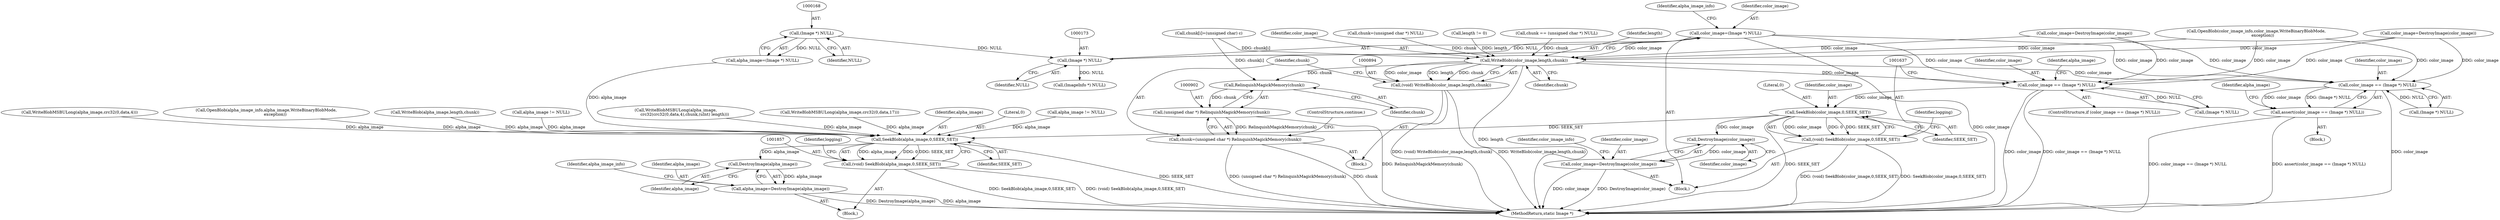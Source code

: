 digraph "0_ImageMagick_3320955045e5a2a22c13a04fa9422bb809e75eda@pointer" {
"1000170" [label="(Call,color_image=(Image *) NULL)"];
"1000172" [label="(Call,(Image *) NULL)"];
"1000167" [label="(Call,(Image *) NULL)"];
"1000895" [label="(Call,WriteBlob(color_image,length,chunk))"];
"1000893" [label="(Call,(void) WriteBlob(color_image,length,chunk))"];
"1000903" [label="(Call,RelinquishMagickMemory(chunk))"];
"1000901" [label="(Call,(unsigned char *) RelinquishMagickMemory(chunk))"];
"1000899" [label="(Call,chunk=(unsigned char *) RelinquishMagickMemory(chunk))"];
"1001606" [label="(Call,color_image == (Image *) NULL)"];
"1001605" [label="(Call,assert(color_image == (Image *) NULL))"];
"1001621" [label="(Call,color_image == (Image *) NULL)"];
"1001638" [label="(Call,SeekBlob(color_image,0,SEEK_SET))"];
"1001636" [label="(Call,(void) SeekBlob(color_image,0,SEEK_SET))"];
"1001689" [label="(Call,DestroyImage(color_image))"];
"1001687" [label="(Call,color_image=DestroyImage(color_image))"];
"1001858" [label="(Call,SeekBlob(alpha_image,0,SEEK_SET))"];
"1001856" [label="(Call,(void) SeekBlob(alpha_image,0,SEEK_SET))"];
"1002016" [label="(Call,DestroyImage(alpha_image))"];
"1002014" [label="(Call,alpha_image=DestroyImage(alpha_image))"];
"1001606" [label="(Call,color_image == (Image *) NULL)"];
"1000165" [label="(Call,alpha_image=(Image *) NULL)"];
"1001629" [label="(Identifier,alpha_image)"];
"1000861" [label="(Call,WriteBlobMSBULong(alpha_image,crc32(0,data,17)))"];
"1001644" [label="(Identifier,logging)"];
"1000730" [label="(Call,color_image=DestroyImage(color_image))"];
"1001622" [label="(Identifier,color_image)"];
"1000171" [label="(Identifier,color_image)"];
"1000176" [label="(Identifier,alpha_image_info)"];
"1000896" [label="(Identifier,color_image)"];
"1000177" [label="(Call,(ImageInfo *) NULL)"];
"1000903" [label="(Call,RelinquishMagickMemory(chunk))"];
"1000893" [label="(Call,(void) WriteBlob(color_image,length,chunk))"];
"1000167" [label="(Call,(Image *) NULL)"];
"1000664" [label="(Call,OpenBlob(color_image_info,color_image,WriteBinaryBlobMode,\n          exception))"];
"1000706" [label="(Call,color_image=DestroyImage(color_image))"];
"1000170" [label="(Call,color_image=(Image *) NULL)"];
"1001692" [label="(Identifier,color_image_info)"];
"1002017" [label="(Identifier,alpha_image)"];
"1002019" [label="(Identifier,alpha_image_info)"];
"1000330" [label="(Call,chunk=(unsigned char *) NULL)"];
"1000169" [label="(Identifier,NULL)"];
"1001823" [label="(Block,)"];
"1000895" [label="(Call,WriteBlob(color_image,length,chunk))"];
"1001690" [label="(Identifier,color_image)"];
"1001859" [label="(Identifier,alpha_image)"];
"1000174" [label="(Identifier,NULL)"];
"1001860" [label="(Literal,0)"];
"1000892" [label="(Block,)"];
"1001861" [label="(Identifier,SEEK_SET)"];
"1002175" [label="(MethodReturn,static Image *)"];
"1000121" [label="(Block,)"];
"1000905" [label="(ControlStructure,continue;)"];
"1001620" [label="(ControlStructure,if (color_image == (Image *) NULL))"];
"1001856" [label="(Call,(void) SeekBlob(alpha_image,0,SEEK_SET))"];
"1002016" [label="(Call,DestroyImage(alpha_image))"];
"1001687" [label="(Call,color_image=DestroyImage(color_image))"];
"1001689" [label="(Call,DestroyImage(color_image))"];
"1001604" [label="(Block,)"];
"1001638" [label="(Call,SeekBlob(color_image,0,SEEK_SET))"];
"1000917" [label="(Call,alpha_image != NULL)"];
"1001864" [label="(Identifier,logging)"];
"1000899" [label="(Call,chunk=(unsigned char *) RelinquishMagickMemory(chunk))"];
"1000889" [label="(Call,length != 0)"];
"1000360" [label="(Call,chunk == (unsigned char *) NULL)"];
"1000900" [label="(Identifier,chunk)"];
"1001605" [label="(Call,assert(color_image == (Image *) NULL))"];
"1001607" [label="(Identifier,color_image)"];
"1001641" [label="(Identifier,SEEK_SET)"];
"1000897" [label="(Identifier,length)"];
"1000898" [label="(Identifier,chunk)"];
"1000390" [label="(Call,chunk[i]=(unsigned char) c)"];
"1001850" [label="(Call,WriteBlobMSBULong(alpha_image,crc32(0,data,4)))"];
"1001623" [label="(Call,(Image *) NULL)"];
"1001639" [label="(Identifier,color_image)"];
"1000757" [label="(Call,OpenBlob(alpha_image_info,alpha_image,WriteBinaryBlobMode,\n              exception))"];
"1001858" [label="(Call,SeekBlob(alpha_image,0,SEEK_SET))"];
"1001621" [label="(Call,color_image == (Image *) NULL)"];
"1001024" [label="(Call,WriteBlob(alpha_image,length,chunk))"];
"1000172" [label="(Call,(Image *) NULL)"];
"1001608" [label="(Call,(Image *) NULL)"];
"1001003" [label="(Call,alpha_image != NULL)"];
"1001636" [label="(Call,(void) SeekBlob(color_image,0,SEEK_SET))"];
"1001688" [label="(Identifier,color_image)"];
"1001613" [label="(Identifier,alpha_image)"];
"1002015" [label="(Identifier,alpha_image)"];
"1000964" [label="(Call,WriteBlobMSBULong(alpha_image,\n              crc32(crc32(0,data,4),chunk,(uInt) length)))"];
"1001640" [label="(Literal,0)"];
"1000904" [label="(Identifier,chunk)"];
"1002014" [label="(Call,alpha_image=DestroyImage(alpha_image))"];
"1000901" [label="(Call,(unsigned char *) RelinquishMagickMemory(chunk))"];
"1000170" -> "1000121"  [label="AST: "];
"1000170" -> "1000172"  [label="CFG: "];
"1000171" -> "1000170"  [label="AST: "];
"1000172" -> "1000170"  [label="AST: "];
"1000176" -> "1000170"  [label="CFG: "];
"1000170" -> "1002175"  [label="DDG: color_image"];
"1000172" -> "1000170"  [label="DDG: NULL"];
"1000170" -> "1000895"  [label="DDG: color_image"];
"1000170" -> "1001606"  [label="DDG: color_image"];
"1000170" -> "1001621"  [label="DDG: color_image"];
"1000172" -> "1000174"  [label="CFG: "];
"1000173" -> "1000172"  [label="AST: "];
"1000174" -> "1000172"  [label="AST: "];
"1000167" -> "1000172"  [label="DDG: NULL"];
"1000172" -> "1000177"  [label="DDG: NULL"];
"1000167" -> "1000165"  [label="AST: "];
"1000167" -> "1000169"  [label="CFG: "];
"1000168" -> "1000167"  [label="AST: "];
"1000169" -> "1000167"  [label="AST: "];
"1000165" -> "1000167"  [label="CFG: "];
"1000167" -> "1000165"  [label="DDG: NULL"];
"1000895" -> "1000893"  [label="AST: "];
"1000895" -> "1000898"  [label="CFG: "];
"1000896" -> "1000895"  [label="AST: "];
"1000897" -> "1000895"  [label="AST: "];
"1000898" -> "1000895"  [label="AST: "];
"1000893" -> "1000895"  [label="CFG: "];
"1000895" -> "1002175"  [label="DDG: length"];
"1000895" -> "1000893"  [label="DDG: color_image"];
"1000895" -> "1000893"  [label="DDG: length"];
"1000895" -> "1000893"  [label="DDG: chunk"];
"1000730" -> "1000895"  [label="DDG: color_image"];
"1000664" -> "1000895"  [label="DDG: color_image"];
"1000706" -> "1000895"  [label="DDG: color_image"];
"1000889" -> "1000895"  [label="DDG: length"];
"1000330" -> "1000895"  [label="DDG: chunk"];
"1000390" -> "1000895"  [label="DDG: chunk[i]"];
"1000360" -> "1000895"  [label="DDG: chunk"];
"1000895" -> "1000903"  [label="DDG: chunk"];
"1000895" -> "1001606"  [label="DDG: color_image"];
"1000895" -> "1001621"  [label="DDG: color_image"];
"1000893" -> "1000892"  [label="AST: "];
"1000894" -> "1000893"  [label="AST: "];
"1000900" -> "1000893"  [label="CFG: "];
"1000893" -> "1002175"  [label="DDG: (void) WriteBlob(color_image,length,chunk)"];
"1000893" -> "1002175"  [label="DDG: WriteBlob(color_image,length,chunk)"];
"1000903" -> "1000901"  [label="AST: "];
"1000903" -> "1000904"  [label="CFG: "];
"1000904" -> "1000903"  [label="AST: "];
"1000901" -> "1000903"  [label="CFG: "];
"1000903" -> "1000901"  [label="DDG: chunk"];
"1000390" -> "1000903"  [label="DDG: chunk[i]"];
"1000901" -> "1000899"  [label="AST: "];
"1000902" -> "1000901"  [label="AST: "];
"1000899" -> "1000901"  [label="CFG: "];
"1000901" -> "1002175"  [label="DDG: RelinquishMagickMemory(chunk)"];
"1000901" -> "1000899"  [label="DDG: RelinquishMagickMemory(chunk)"];
"1000899" -> "1000892"  [label="AST: "];
"1000900" -> "1000899"  [label="AST: "];
"1000905" -> "1000899"  [label="CFG: "];
"1000899" -> "1002175"  [label="DDG: chunk"];
"1000899" -> "1002175"  [label="DDG: (unsigned char *) RelinquishMagickMemory(chunk)"];
"1001606" -> "1001605"  [label="AST: "];
"1001606" -> "1001608"  [label="CFG: "];
"1001607" -> "1001606"  [label="AST: "];
"1001608" -> "1001606"  [label="AST: "];
"1001605" -> "1001606"  [label="CFG: "];
"1001606" -> "1002175"  [label="DDG: color_image"];
"1001606" -> "1001605"  [label="DDG: color_image"];
"1001606" -> "1001605"  [label="DDG: (Image *) NULL"];
"1000730" -> "1001606"  [label="DDG: color_image"];
"1000664" -> "1001606"  [label="DDG: color_image"];
"1000706" -> "1001606"  [label="DDG: color_image"];
"1001608" -> "1001606"  [label="DDG: NULL"];
"1001605" -> "1001604"  [label="AST: "];
"1001613" -> "1001605"  [label="CFG: "];
"1001605" -> "1002175"  [label="DDG: assert(color_image == (Image *) NULL)"];
"1001605" -> "1002175"  [label="DDG: color_image == (Image *) NULL"];
"1001621" -> "1001620"  [label="AST: "];
"1001621" -> "1001623"  [label="CFG: "];
"1001622" -> "1001621"  [label="AST: "];
"1001623" -> "1001621"  [label="AST: "];
"1001629" -> "1001621"  [label="CFG: "];
"1001637" -> "1001621"  [label="CFG: "];
"1001621" -> "1002175"  [label="DDG: color_image == (Image *) NULL"];
"1001621" -> "1002175"  [label="DDG: color_image"];
"1000730" -> "1001621"  [label="DDG: color_image"];
"1000664" -> "1001621"  [label="DDG: color_image"];
"1000706" -> "1001621"  [label="DDG: color_image"];
"1001623" -> "1001621"  [label="DDG: NULL"];
"1001621" -> "1001638"  [label="DDG: color_image"];
"1001638" -> "1001636"  [label="AST: "];
"1001638" -> "1001641"  [label="CFG: "];
"1001639" -> "1001638"  [label="AST: "];
"1001640" -> "1001638"  [label="AST: "];
"1001641" -> "1001638"  [label="AST: "];
"1001636" -> "1001638"  [label="CFG: "];
"1001638" -> "1002175"  [label="DDG: SEEK_SET"];
"1001638" -> "1001636"  [label="DDG: color_image"];
"1001638" -> "1001636"  [label="DDG: 0"];
"1001638" -> "1001636"  [label="DDG: SEEK_SET"];
"1001638" -> "1001689"  [label="DDG: color_image"];
"1001638" -> "1001858"  [label="DDG: SEEK_SET"];
"1001636" -> "1000121"  [label="AST: "];
"1001637" -> "1001636"  [label="AST: "];
"1001644" -> "1001636"  [label="CFG: "];
"1001636" -> "1002175"  [label="DDG: (void) SeekBlob(color_image,0,SEEK_SET)"];
"1001636" -> "1002175"  [label="DDG: SeekBlob(color_image,0,SEEK_SET)"];
"1001689" -> "1001687"  [label="AST: "];
"1001689" -> "1001690"  [label="CFG: "];
"1001690" -> "1001689"  [label="AST: "];
"1001687" -> "1001689"  [label="CFG: "];
"1001689" -> "1001687"  [label="DDG: color_image"];
"1001687" -> "1000121"  [label="AST: "];
"1001688" -> "1001687"  [label="AST: "];
"1001692" -> "1001687"  [label="CFG: "];
"1001687" -> "1002175"  [label="DDG: color_image"];
"1001687" -> "1002175"  [label="DDG: DestroyImage(color_image)"];
"1001858" -> "1001856"  [label="AST: "];
"1001858" -> "1001861"  [label="CFG: "];
"1001859" -> "1001858"  [label="AST: "];
"1001860" -> "1001858"  [label="AST: "];
"1001861" -> "1001858"  [label="AST: "];
"1001856" -> "1001858"  [label="CFG: "];
"1001858" -> "1002175"  [label="DDG: SEEK_SET"];
"1001858" -> "1001856"  [label="DDG: alpha_image"];
"1001858" -> "1001856"  [label="DDG: 0"];
"1001858" -> "1001856"  [label="DDG: SEEK_SET"];
"1000917" -> "1001858"  [label="DDG: alpha_image"];
"1000964" -> "1001858"  [label="DDG: alpha_image"];
"1001003" -> "1001858"  [label="DDG: alpha_image"];
"1000165" -> "1001858"  [label="DDG: alpha_image"];
"1000757" -> "1001858"  [label="DDG: alpha_image"];
"1001850" -> "1001858"  [label="DDG: alpha_image"];
"1000861" -> "1001858"  [label="DDG: alpha_image"];
"1001024" -> "1001858"  [label="DDG: alpha_image"];
"1001858" -> "1002016"  [label="DDG: alpha_image"];
"1001856" -> "1001823"  [label="AST: "];
"1001857" -> "1001856"  [label="AST: "];
"1001864" -> "1001856"  [label="CFG: "];
"1001856" -> "1002175"  [label="DDG: SeekBlob(alpha_image,0,SEEK_SET)"];
"1001856" -> "1002175"  [label="DDG: (void) SeekBlob(alpha_image,0,SEEK_SET)"];
"1002016" -> "1002014"  [label="AST: "];
"1002016" -> "1002017"  [label="CFG: "];
"1002017" -> "1002016"  [label="AST: "];
"1002014" -> "1002016"  [label="CFG: "];
"1002016" -> "1002014"  [label="DDG: alpha_image"];
"1002014" -> "1001823"  [label="AST: "];
"1002015" -> "1002014"  [label="AST: "];
"1002019" -> "1002014"  [label="CFG: "];
"1002014" -> "1002175"  [label="DDG: alpha_image"];
"1002014" -> "1002175"  [label="DDG: DestroyImage(alpha_image)"];
}
